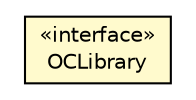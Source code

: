 #!/usr/local/bin/dot
#
# Class diagram 
# Generated by UMLGraph version R5_6-24-gf6e263 (http://www.umlgraph.org/)
#

digraph G {
	edge [fontname="Helvetica",fontsize=10,labelfontname="Helvetica",labelfontsize=10];
	node [fontname="Helvetica",fontsize=10,shape=plaintext];
	nodesep=0.25;
	ranksep=0.5;
	// com.orientechnologies.common.jnr.OCLibrary
	c1816398 [label=<<table title="com.orientechnologies.common.jnr.OCLibrary" border="0" cellborder="1" cellspacing="0" cellpadding="2" port="p" bgcolor="lemonChiffon" href="./OCLibrary.html">
		<tr><td><table border="0" cellspacing="0" cellpadding="1">
<tr><td align="center" balign="center"> &#171;interface&#187; </td></tr>
<tr><td align="center" balign="center"> OCLibrary </td></tr>
		</table></td></tr>
		</table>>, URL="./OCLibrary.html", fontname="Helvetica", fontcolor="black", fontsize=10.0];
}

